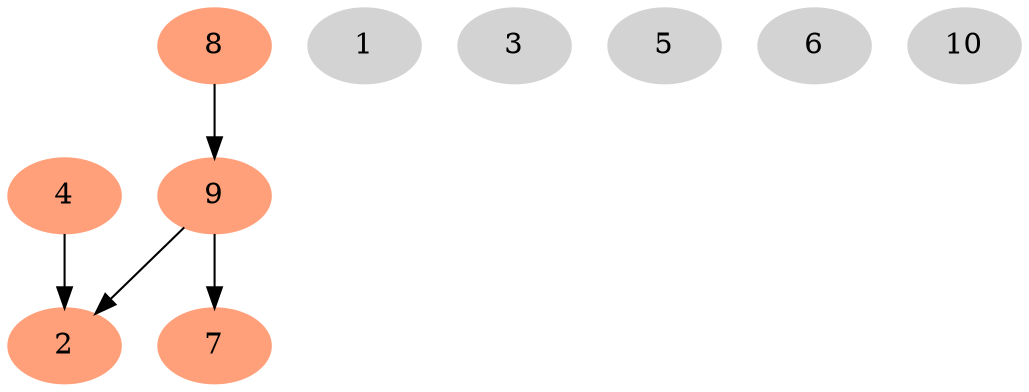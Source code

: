 graph G {
      node [style=filled, color=lightsalmon]
	4 -- 2 [dir=forward]
	8 -- 9 [dir=forward]
	9 -- 2 [dir=forward]
	9 -- 7 [dir=forward]
	node [style=filled, color=lightgray]	
	1
	3
	5
	6
	10
}
